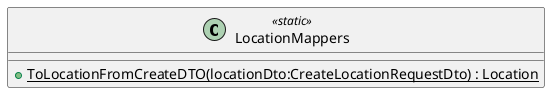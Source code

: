 @startuml
class LocationMappers <<static>> {
    + {static} ToLocationFromCreateDTO(locationDto:CreateLocationRequestDto) : Location
}
@enduml

